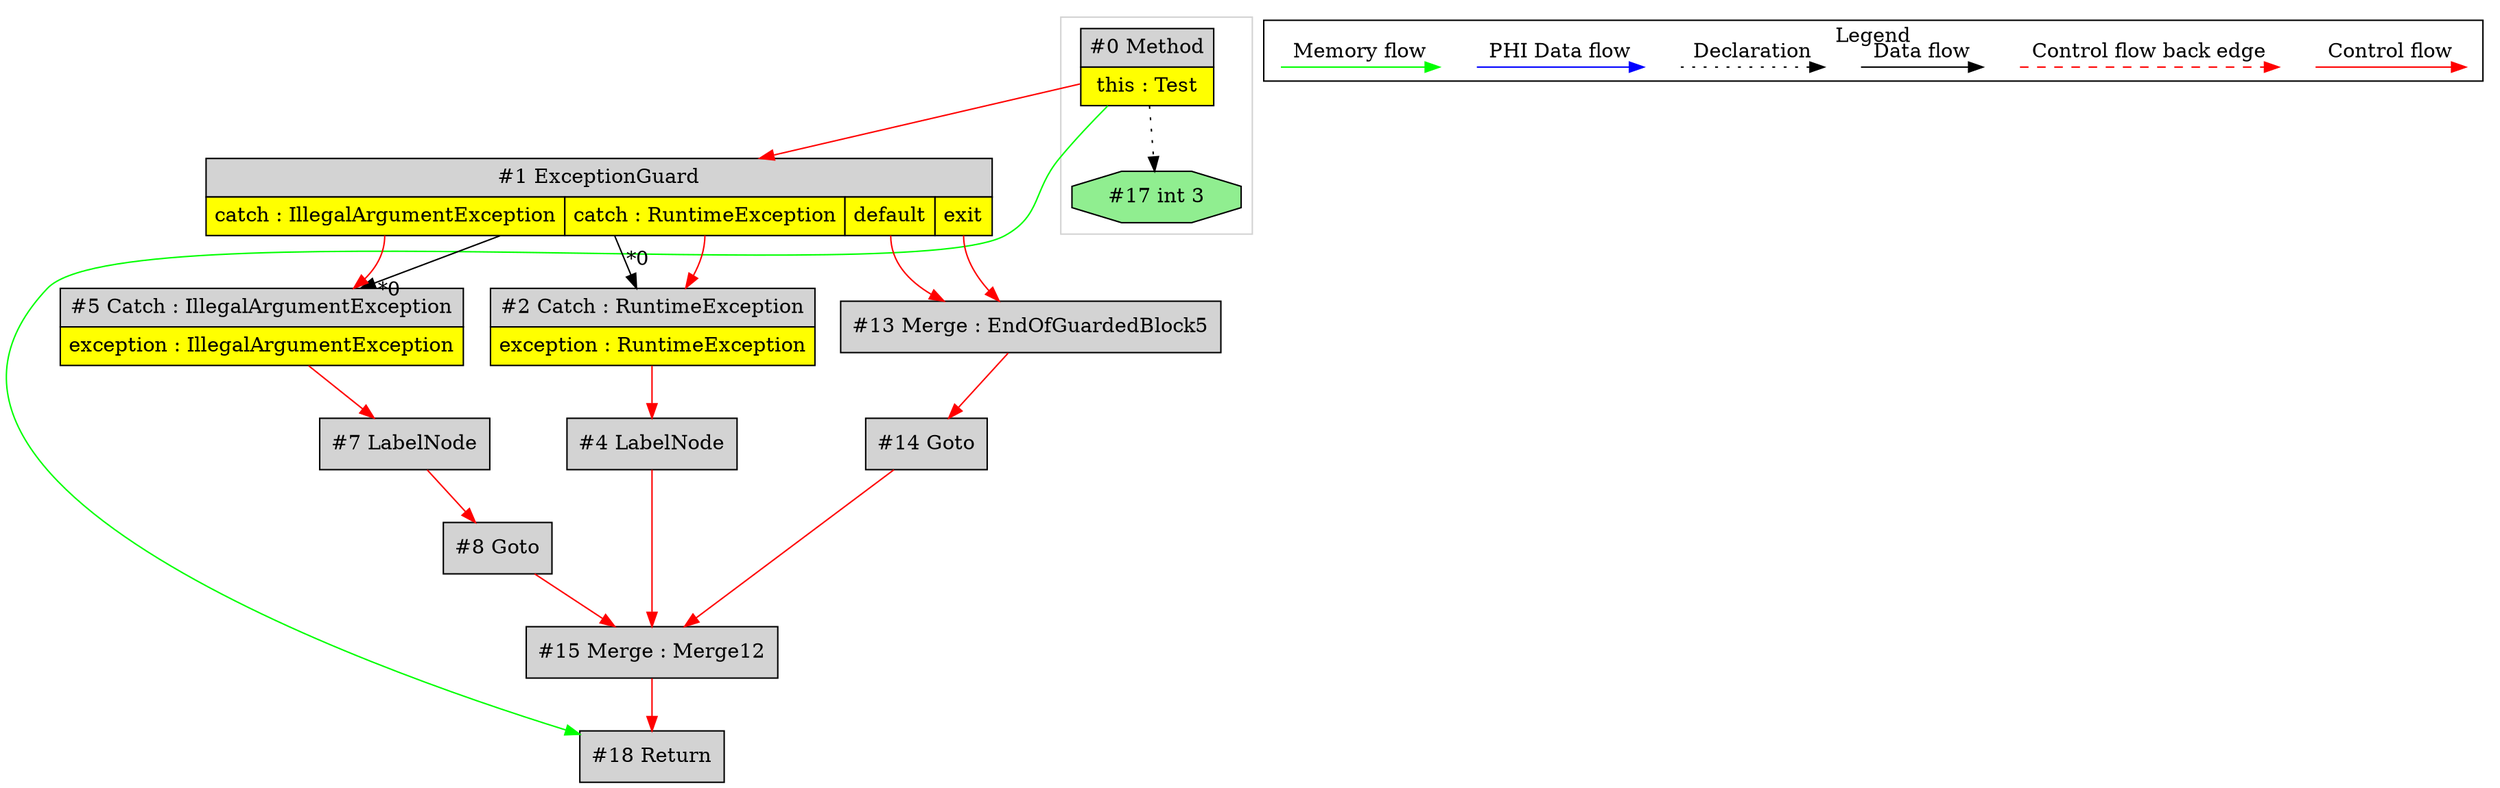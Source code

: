 digraph {
 ordering="in";
 node0[margin="0", label=<<table border="0" cellborder="1" cellspacing="0" cellpadding="5"><tr><td colspan="1">#0 Method</td></tr><tr><td port="prj16" bgcolor="yellow">this : Test</td></tr></table>>,shape=none, fillcolor=lightgrey, style=filled];
 node17[label="#17 int 3",shape=octagon, fillcolor=lightgreen, style=filled];
 node0 -> node17[style=dotted];
 node18[label="#18 Return",shape=box, fillcolor=lightgrey, style=filled];
 node15 -> node18[labeldistance=2, color=red, fontcolor=red];
 node0 -> node18[labeldistance=2, color=green, constraint=false];
 node15[label="#15 Merge : Merge12",shape=box, fillcolor=lightgrey, style=filled];
 node14 -> node15[labeldistance=2, color=red, fontcolor=red];
 node8 -> node15[labeldistance=2, color=red, fontcolor=red];
 node4 -> node15[labeldistance=2, color=red, fontcolor=red];
 node4[label="#4 LabelNode",shape=box, fillcolor=lightgrey, style=filled];
 node2 -> node4[labeldistance=2, color=red, fontcolor=red];
 node2[margin="0", label=<<table border="0" cellborder="1" cellspacing="0" cellpadding="5"><tr><td colspan="1">#2 Catch : RuntimeException</td></tr><tr><td port="prj3" bgcolor="yellow">exception : RuntimeException</td></tr></table>>,shape=none, fillcolor=lightgrey, style=filled];
 node1 -> node2[headlabel="*0", labeldistance=2];
 node1:prj10 -> node2[labeldistance=2, color=red, fontcolor=red];
 node1[margin="0", label=<<table border="0" cellborder="1" cellspacing="0" cellpadding="5"><tr><td colspan="4">#1 ExceptionGuard</td></tr><tr><td port="prj9" bgcolor="yellow">catch : IllegalArgumentException</td><td port="prj10" bgcolor="yellow">catch : RuntimeException</td><td port="prj11" bgcolor="yellow">default</td><td port="prj12" bgcolor="yellow">exit</td></tr></table>>,shape=none, fillcolor=lightgrey, style=filled];
 node0 -> node1[labeldistance=2, color=red, fontcolor=red];
 node13[label="#13 Merge : EndOfGuardedBlock5",shape=box, fillcolor=lightgrey, style=filled];
 node1:prj11 -> node13[labeldistance=2, color=red, fontcolor=red];
 node1:prj12 -> node13[labeldistance=2, color=red, fontcolor=red];
 node14[label="#14 Goto",shape=box, fillcolor=lightgrey, style=filled];
 node13 -> node14[labeldistance=2, color=red, fontcolor=red];
 node5[margin="0", label=<<table border="0" cellborder="1" cellspacing="0" cellpadding="5"><tr><td colspan="1">#5 Catch : IllegalArgumentException</td></tr><tr><td port="prj6" bgcolor="yellow">exception : IllegalArgumentException</td></tr></table>>,shape=none, fillcolor=lightgrey, style=filled];
 node1 -> node5[headlabel="*0", labeldistance=2];
 node1:prj9 -> node5[labeldistance=2, color=red, fontcolor=red];
 node7[label="#7 LabelNode",shape=box, fillcolor=lightgrey, style=filled];
 node5 -> node7[labeldistance=2, color=red, fontcolor=red];
 node8[label="#8 Goto",shape=box, fillcolor=lightgrey, style=filled];
 node7 -> node8[labeldistance=2, color=red, fontcolor=red];
 subgraph cluster_0 {
  color=lightgray;
  node0;
  node17;
 }
 subgraph cluster_000 {
  label = "Legend";
  node [shape=point]
  {
   rank=same;
   c0 [style = invis];
   c1 [style = invis];
   c2 [style = invis];
   c3 [style = invis];
   d0 [style = invis];
   d1 [style = invis];
   d2 [style = invis];
   d3 [style = invis];
   d4 [style = invis];
   d5 [style = invis];
   d6 [style = invis];
   d7 [style = invis];
  }
  c0 -> c1 [label="Control flow", style=solid, color=red]
  c2 -> c3 [label="Control flow back edge", style=dashed, color=red]
  d0 -> d1 [label="Data flow"]
  d2 -> d3 [label="Declaration", style=dotted]
  d4 -> d5 [label="PHI Data flow", color=blue]
  d6 -> d7 [label="Memory flow", color=green]
 }

}
